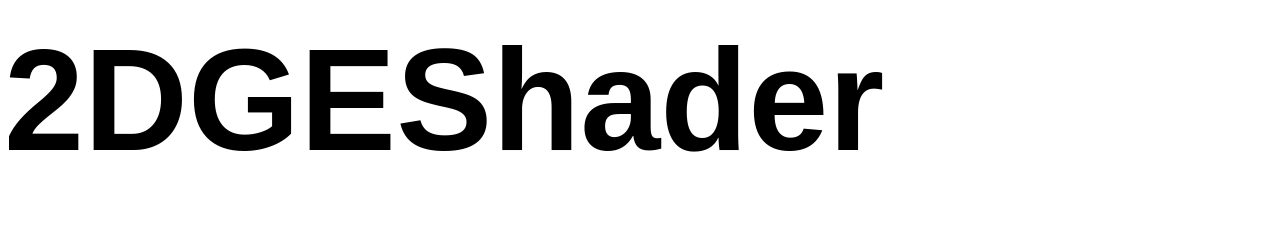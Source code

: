 <mxfile version="24.7.17">
  <diagram name="第 1 页" id="nOT1iYKJXKbwYnN3Jq_e">
    <mxGraphModel dx="1098" dy="828" grid="1" gridSize="10" guides="1" tooltips="1" connect="1" arrows="1" fold="1" page="1" pageScale="1" pageWidth="827" pageHeight="1169" math="0" shadow="0">
      <root>
        <mxCell id="0" />
        <mxCell id="1" parent="0" />
        <mxCell id="k14z9xj2YTibS__zoQUb-1" value="&lt;h1 style=&quot;margin-top: 0px;&quot;&gt;&lt;font style=&quot;font-size: 72px;&quot;&gt;2DGEShader&lt;/font&gt;&lt;/h1&gt;" style="text;html=1;whiteSpace=wrap;overflow=hidden;rounded=0;" vertex="1" parent="1">
          <mxGeometry x="20" y="10" width="630" height="120" as="geometry" />
        </mxCell>
      </root>
    </mxGraphModel>
  </diagram>
</mxfile>
